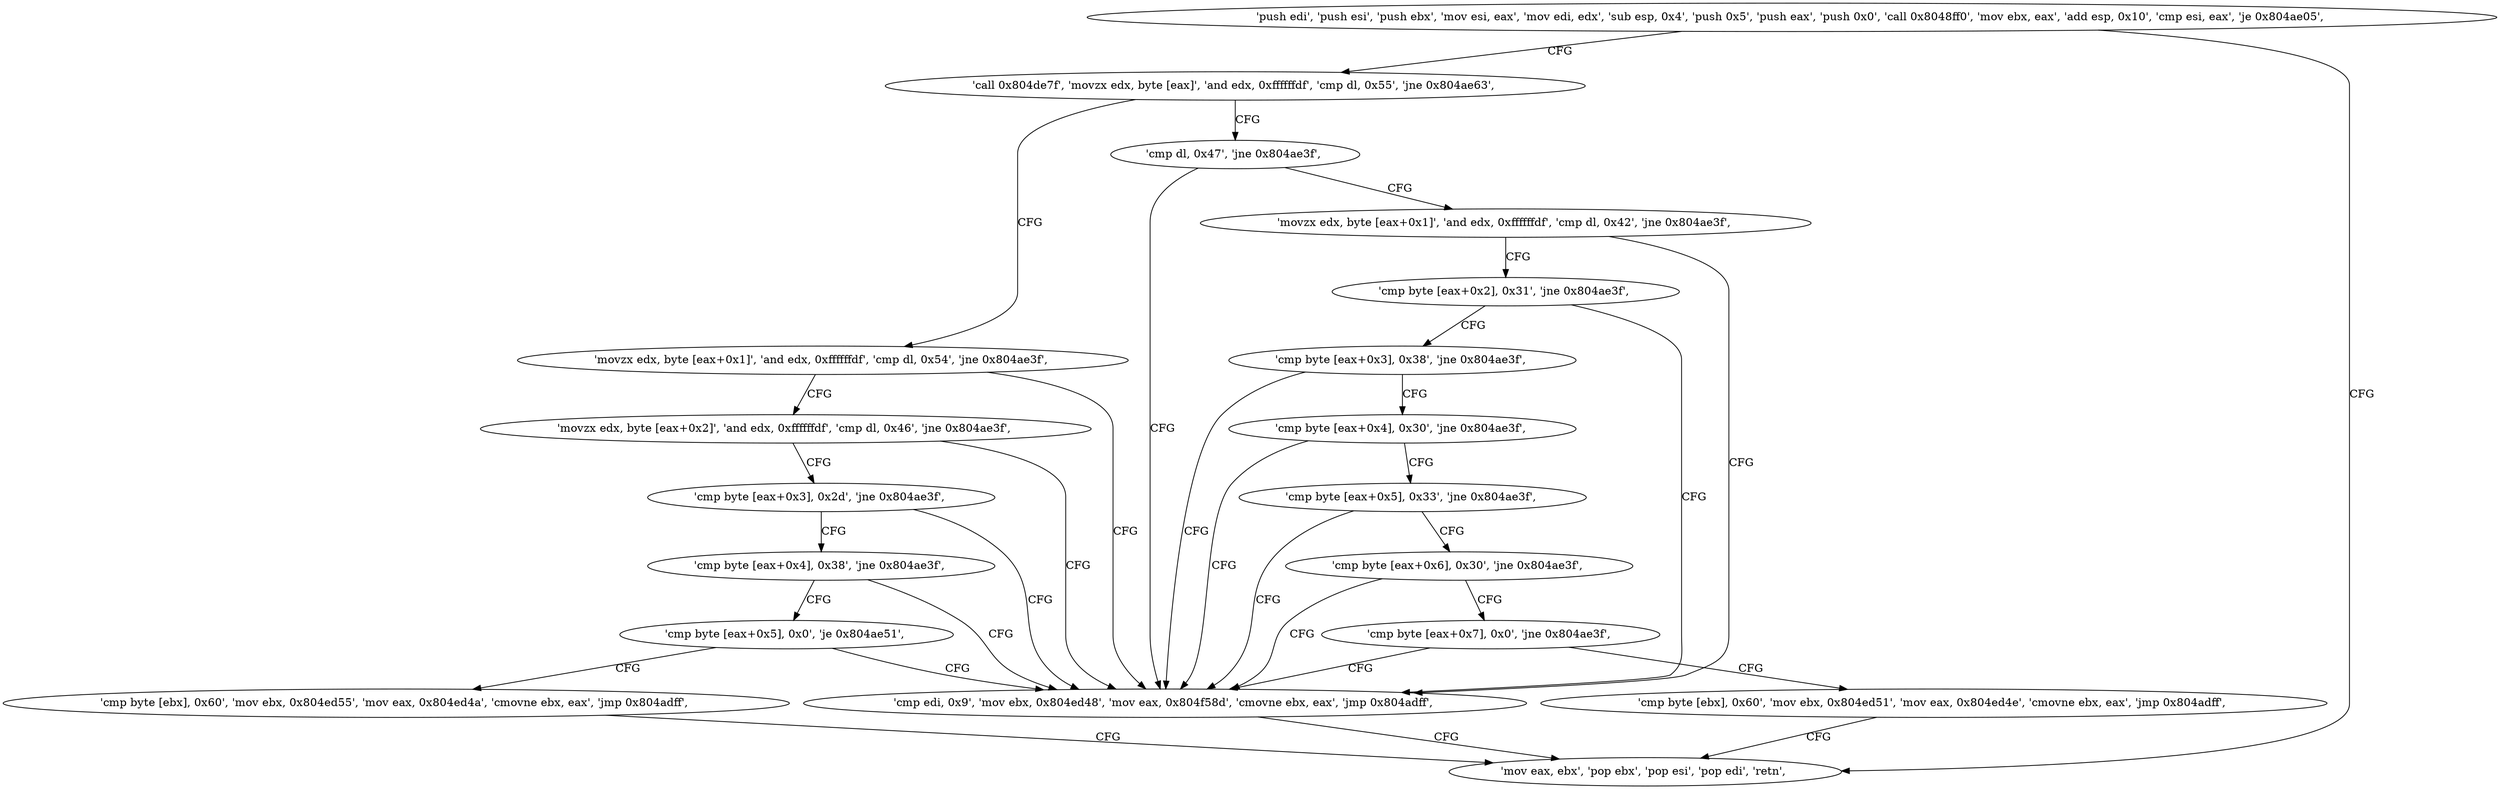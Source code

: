 digraph "func" {
"134524386" [label = "'push edi', 'push esi', 'push ebx', 'mov esi, eax', 'mov edi, edx', 'sub esp, 0x4', 'push 0x5', 'push eax', 'push 0x0', 'call 0x8048ff0', 'mov ebx, eax', 'add esp, 0x10', 'cmp esi, eax', 'je 0x804ae05', " ]
"134524421" [label = "'call 0x804de7f', 'movzx edx, byte [eax]', 'and edx, 0xffffffdf', 'cmp dl, 0x55', 'jne 0x804ae63', " ]
"134524415" [label = "'mov eax, ebx', 'pop ebx', 'pop esi', 'pop edi', 'retn', " ]
"134524515" [label = "'cmp dl, 0x47', 'jne 0x804ae3f', " ]
"134524437" [label = "'movzx edx, byte [eax+0x1]', 'and edx, 0xffffffdf', 'cmp dl, 0x54', 'jne 0x804ae3f', " ]
"134524479" [label = "'cmp edi, 0x9', 'mov ebx, 0x804ed48', 'mov eax, 0x804f58d', 'cmovne ebx, eax', 'jmp 0x804adff', " ]
"134524520" [label = "'movzx edx, byte [eax+0x1]', 'and edx, 0xffffffdf', 'cmp dl, 0x42', 'jne 0x804ae3f', " ]
"134524449" [label = "'movzx edx, byte [eax+0x2]', 'and edx, 0xffffffdf', 'cmp dl, 0x46', 'jne 0x804ae3f', " ]
"134524532" [label = "'cmp byte [eax+0x2], 0x31', 'jne 0x804ae3f', " ]
"134524461" [label = "'cmp byte [eax+0x3], 0x2d', 'jne 0x804ae3f', " ]
"134524538" [label = "'cmp byte [eax+0x3], 0x38', 'jne 0x804ae3f', " ]
"134524467" [label = "'cmp byte [eax+0x4], 0x38', 'jne 0x804ae3f', " ]
"134524544" [label = "'cmp byte [eax+0x4], 0x30', 'jne 0x804ae3f', " ]
"134524473" [label = "'cmp byte [eax+0x5], 0x0', 'je 0x804ae51', " ]
"134524550" [label = "'cmp byte [eax+0x5], 0x33', 'jne 0x804ae3f', " ]
"134524497" [label = "'cmp byte [ebx], 0x60', 'mov ebx, 0x804ed55', 'mov eax, 0x804ed4a', 'cmovne ebx, eax', 'jmp 0x804adff', " ]
"134524556" [label = "'cmp byte [eax+0x6], 0x30', 'jne 0x804ae3f', " ]
"134524562" [label = "'cmp byte [eax+0x7], 0x0', 'jne 0x804ae3f', " ]
"134524568" [label = "'cmp byte [ebx], 0x60', 'mov ebx, 0x804ed51', 'mov eax, 0x804ed4e', 'cmovne ebx, eax', 'jmp 0x804adff', " ]
"134524386" -> "134524421" [ label = "CFG" ]
"134524386" -> "134524415" [ label = "CFG" ]
"134524421" -> "134524515" [ label = "CFG" ]
"134524421" -> "134524437" [ label = "CFG" ]
"134524515" -> "134524479" [ label = "CFG" ]
"134524515" -> "134524520" [ label = "CFG" ]
"134524437" -> "134524479" [ label = "CFG" ]
"134524437" -> "134524449" [ label = "CFG" ]
"134524479" -> "134524415" [ label = "CFG" ]
"134524520" -> "134524479" [ label = "CFG" ]
"134524520" -> "134524532" [ label = "CFG" ]
"134524449" -> "134524479" [ label = "CFG" ]
"134524449" -> "134524461" [ label = "CFG" ]
"134524532" -> "134524479" [ label = "CFG" ]
"134524532" -> "134524538" [ label = "CFG" ]
"134524461" -> "134524479" [ label = "CFG" ]
"134524461" -> "134524467" [ label = "CFG" ]
"134524538" -> "134524479" [ label = "CFG" ]
"134524538" -> "134524544" [ label = "CFG" ]
"134524467" -> "134524479" [ label = "CFG" ]
"134524467" -> "134524473" [ label = "CFG" ]
"134524544" -> "134524479" [ label = "CFG" ]
"134524544" -> "134524550" [ label = "CFG" ]
"134524473" -> "134524497" [ label = "CFG" ]
"134524473" -> "134524479" [ label = "CFG" ]
"134524550" -> "134524479" [ label = "CFG" ]
"134524550" -> "134524556" [ label = "CFG" ]
"134524497" -> "134524415" [ label = "CFG" ]
"134524556" -> "134524479" [ label = "CFG" ]
"134524556" -> "134524562" [ label = "CFG" ]
"134524562" -> "134524479" [ label = "CFG" ]
"134524562" -> "134524568" [ label = "CFG" ]
"134524568" -> "134524415" [ label = "CFG" ]
}

